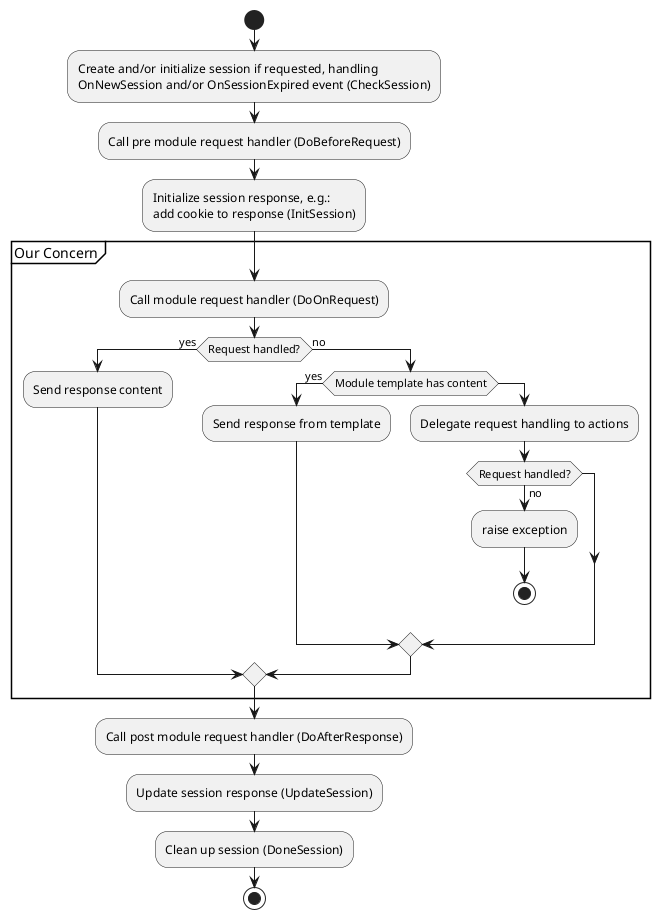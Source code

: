 @startuml

start

:Create and/or initialize session if requested, handling
OnNewSession and/or OnSessionExpired event (CheckSession);
:Call pre module request handler (DoBeforeRequest);
:Initialize session response, e.g.:
add cookie to response (InitSession);

partition "Our Concern" {
  :Call module request handler (DoOnRequest);

  if (Request handled?) then (yes)
    :Send response content;
  else (no)
    if (Module template has content) then (yes)
      :Send response from template;
    else
      :Delegate request handling to actions;
      if (Request handled?) then (no)
        :raise exception;
        stop
      endif      
    endif
  endif
}

:Call post module request handler (DoAfterResponse);
:Update session response (UpdateSession);
:Clean up session (DoneSession);

stop

@enduml 
